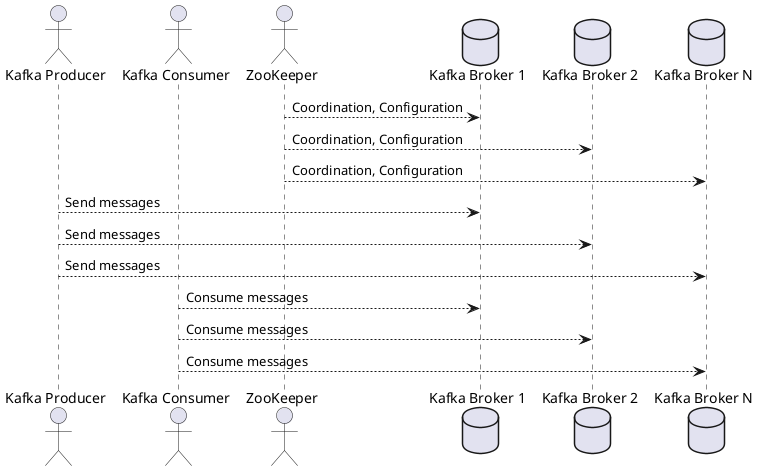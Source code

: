 @startuml

actor "Kafka Producer" as producer
actor "Kafka Consumer" as consumer
actor "ZooKeeper" as zookeeper

database "Kafka Broker 1" as broker1
database "Kafka Broker 2" as broker2
database "Kafka Broker N" as brokerN

zookeeper --> broker1 : Coordination, Configuration
zookeeper --> broker2 : Coordination, Configuration
zookeeper --> brokerN : Coordination, Configuration

producer --> broker1 : Send messages
producer --> broker2 : Send messages
producer --> brokerN : Send messages

consumer --> broker1 : Consume messages
consumer --> broker2 : Consume messages
consumer --> brokerN : Consume messages

@enduml